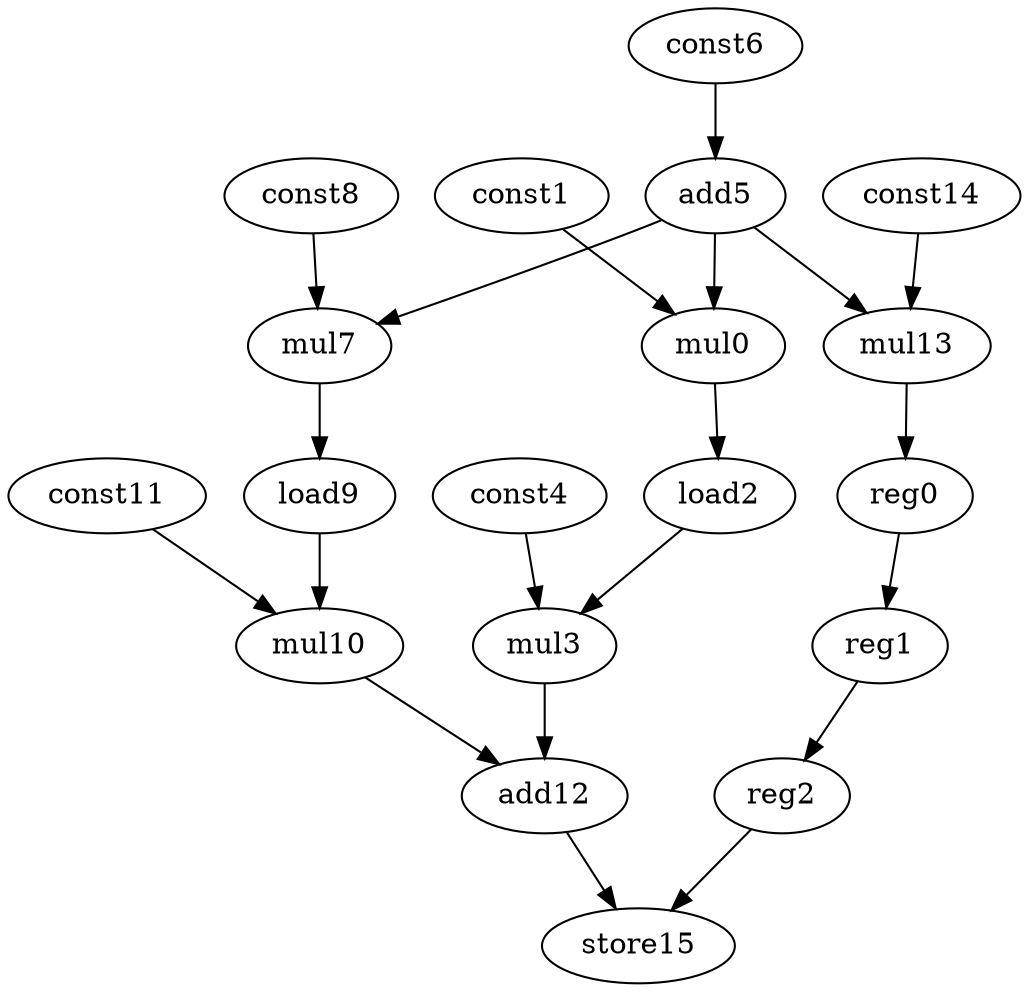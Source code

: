 digraph G {
mul0[opcode=mul];
const1[opcode=const];
load2[opcode=load];
mul3[opcode=mul];
const4[opcode=const];
add5[opcode=add];
const6[opcode=const];
mul7[opcode=mul];
const8[opcode=const];
load9[opcode=load];
mul10[opcode=mul];
const11[opcode=const];
add12[opcode=add];
mul13[opcode=mul];
const14[opcode=const];
store15[opcode=store];
load2->mul3[operand=0]; //load->mul
mul3->add12[operand=1]; //mul->add
add5->mul7[operand=1]; //add->gep_mul
add5->mul0[operand=1]; //add->gep_mul
//add5->add5[operand=0]; //add->add
add5->mul13[operand=1]; //add->gep_mul
load9->mul10[operand=0]; //load->mul
mul10->add12[operand=0]; //mul->add
add12->store15[operand=0]; //add->store
const1->mul0[operand=0]; //gep_const->gep_mul
mul0->load2[operand=0]; //gep_mul->load
const4->mul3[operand=1]; //const->mul
const6->add5[operand=1]; //const->add
const8->mul7[operand=0]; //gep_const->gep_mul
mul7->load9[operand=0]; //gep_mul->load
const11->mul10[operand=1]; //const->mul
const14->mul13[operand=0]; //gep_const->gep_mul
mul13->reg0;
reg0->reg1;
reg1->reg2;
reg2->store15[operand=1]; //gep_mul->store
}